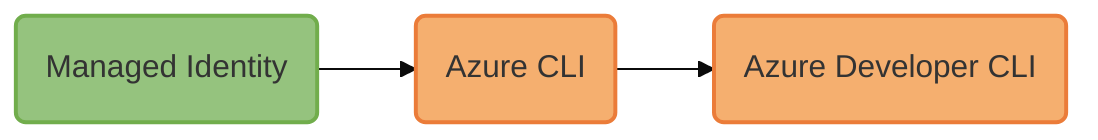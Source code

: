 ---
ms.topic: include
ms.date: 08/07/2024
---

%% STEPS TO GENERATE IMAGE
%% =======================
%% 1. Install mermaid CLI v10.9.1 (see https://github.com/mermaid-js/mermaid-cli/blob/master/README.md):
%%    npm i -g @mermaid-js/mermaid-cli@10.9.1
%% 2. Run command: mmdc -i default-azure-credential-excludes.mmd -o ../../media/mermaidjs/default-azure-credential-excludes.svg

%%{
  init: {
    'theme': 'base',
    'themeVariables': {
      'tertiaryBorderColor': '#fff',
      'tertiaryColor': '#fff'
    }
  }
}%%

flowchart LR;
    C(Managed Identity):::deployed --> D(Azure CLI):::developer --> E(Azure Developer CLI):::developer;

    %% Define styles for credential type boxes
    classDef deployed fill:#95C37E, stroke:#71AD4C, stroke-width:2px;
    classDef developer fill:#F5AF6F, stroke:#EB7C39, stroke-width:2px;
